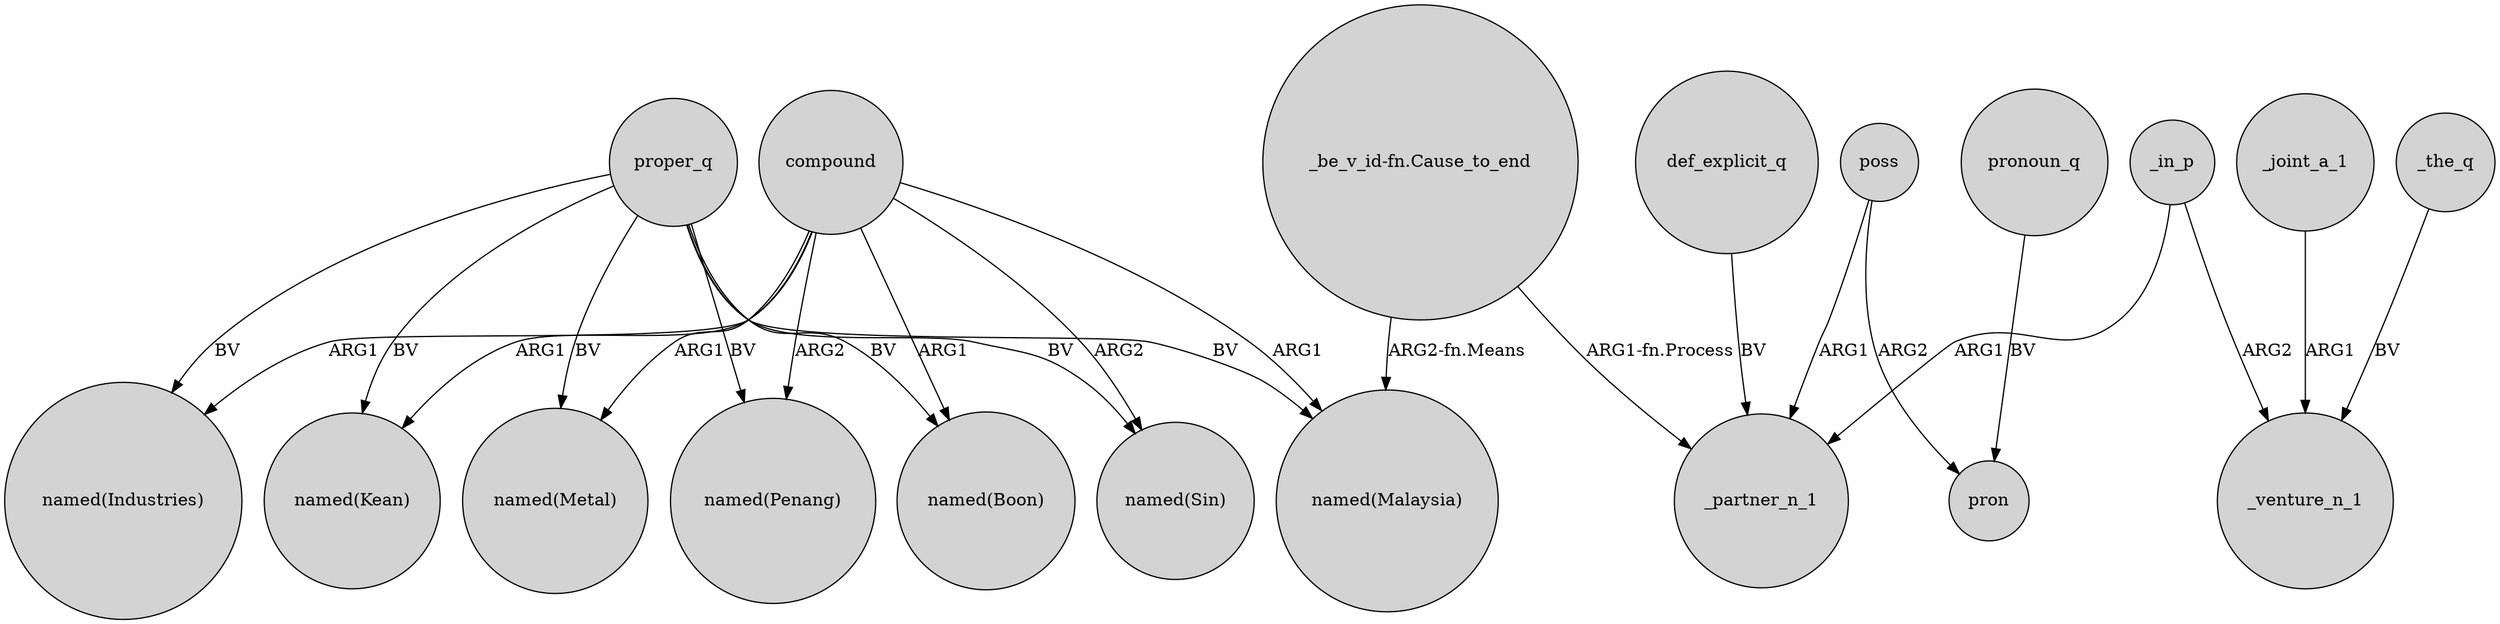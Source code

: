 digraph {
	node [shape=circle style=filled]
	proper_q -> "named(Industries)" [label=BV]
	compound -> "named(Boon)" [label=ARG1]
	_in_p -> _partner_n_1 [label=ARG1]
	_in_p -> _venture_n_1 [label=ARG2]
	compound -> "named(Kean)" [label=ARG1]
	_joint_a_1 -> _venture_n_1 [label=ARG1]
	proper_q -> "named(Sin)" [label=BV]
	compound -> "named(Industries)" [label=ARG1]
	compound -> "named(Penang)" [label=ARG2]
	proper_q -> "named(Kean)" [label=BV]
	proper_q -> "named(Metal)" [label=BV]
	"_be_v_id-fn.Cause_to_end" -> _partner_n_1 [label="ARG1-fn.Process"]
	compound -> "named(Metal)" [label=ARG1]
	compound -> "named(Malaysia)" [label=ARG1]
	pronoun_q -> pron [label=BV]
	compound -> "named(Sin)" [label=ARG2]
	proper_q -> "named(Malaysia)" [label=BV]
	poss -> pron [label=ARG2]
	def_explicit_q -> _partner_n_1 [label=BV]
	"_be_v_id-fn.Cause_to_end" -> "named(Malaysia)" [label="ARG2-fn.Means"]
	poss -> _partner_n_1 [label=ARG1]
	_the_q -> _venture_n_1 [label=BV]
	proper_q -> "named(Boon)" [label=BV]
	proper_q -> "named(Penang)" [label=BV]
}
